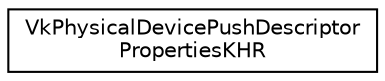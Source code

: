 digraph "Graphical Class Hierarchy"
{
 // LATEX_PDF_SIZE
  edge [fontname="Helvetica",fontsize="10",labelfontname="Helvetica",labelfontsize="10"];
  node [fontname="Helvetica",fontsize="10",shape=record];
  rankdir="LR";
  Node0 [label="VkPhysicalDevicePushDescriptor\lPropertiesKHR",height=0.2,width=0.4,color="black", fillcolor="white", style="filled",URL="$d6/dc2/structVkPhysicalDevicePushDescriptorPropertiesKHR.html",tooltip=" "];
}
